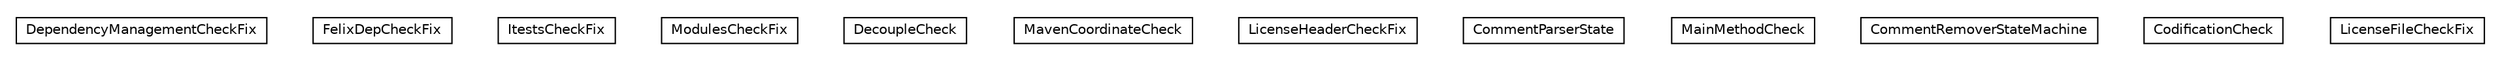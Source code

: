 #!/usr/local/bin/dot
#
# Class diagram 
# Generated by UMLGraph version R5_6-24-gf6e263 (http://www.umlgraph.org/)
#

digraph G {
	edge [fontname="Helvetica",fontsize=10,labelfontname="Helvetica",labelfontsize=10];
	node [fontname="Helvetica",fontsize=10,shape=plaintext];
	nodesep=0.25;
	ranksep=0.5;
	// org.universAAL.support.directives.checks.DependencyManagementCheckFix
	c2891 [label=<<table title="org.universAAL.support.directives.checks.DependencyManagementCheckFix" border="0" cellborder="1" cellspacing="0" cellpadding="2" port="p" href="./DependencyManagementCheckFix.html">
		<tr><td><table border="0" cellspacing="0" cellpadding="1">
<tr><td align="center" balign="center"> DependencyManagementCheckFix </td></tr>
		</table></td></tr>
		</table>>, URL="./DependencyManagementCheckFix.html", fontname="Helvetica", fontcolor="black", fontsize=10.0];
	// org.universAAL.support.directives.checks.FelixDepCheckFix
	c2892 [label=<<table title="org.universAAL.support.directives.checks.FelixDepCheckFix" border="0" cellborder="1" cellspacing="0" cellpadding="2" port="p" href="./FelixDepCheckFix.html">
		<tr><td><table border="0" cellspacing="0" cellpadding="1">
<tr><td align="center" balign="center"> FelixDepCheckFix </td></tr>
		</table></td></tr>
		</table>>, URL="./FelixDepCheckFix.html", fontname="Helvetica", fontcolor="black", fontsize=10.0];
	// org.universAAL.support.directives.checks.ItestsCheckFix
	c2893 [label=<<table title="org.universAAL.support.directives.checks.ItestsCheckFix" border="0" cellborder="1" cellspacing="0" cellpadding="2" port="p" href="./ItestsCheckFix.html">
		<tr><td><table border="0" cellspacing="0" cellpadding="1">
<tr><td align="center" balign="center"> ItestsCheckFix </td></tr>
		</table></td></tr>
		</table>>, URL="./ItestsCheckFix.html", fontname="Helvetica", fontcolor="black", fontsize=10.0];
	// org.universAAL.support.directives.checks.ModulesCheckFix
	c2894 [label=<<table title="org.universAAL.support.directives.checks.ModulesCheckFix" border="0" cellborder="1" cellspacing="0" cellpadding="2" port="p" href="./ModulesCheckFix.html">
		<tr><td><table border="0" cellspacing="0" cellpadding="1">
<tr><td align="center" balign="center"> ModulesCheckFix </td></tr>
		</table></td></tr>
		</table>>, URL="./ModulesCheckFix.html", fontname="Helvetica", fontcolor="black", fontsize=10.0];
	// org.universAAL.support.directives.checks.DecoupleCheck
	c2895 [label=<<table title="org.universAAL.support.directives.checks.DecoupleCheck" border="0" cellborder="1" cellspacing="0" cellpadding="2" port="p" href="./DecoupleCheck.html">
		<tr><td><table border="0" cellspacing="0" cellpadding="1">
<tr><td align="center" balign="center"> DecoupleCheck </td></tr>
		</table></td></tr>
		</table>>, URL="./DecoupleCheck.html", fontname="Helvetica", fontcolor="black", fontsize=10.0];
	// org.universAAL.support.directives.checks.MavenCoordinateCheck
	c2896 [label=<<table title="org.universAAL.support.directives.checks.MavenCoordinateCheck" border="0" cellborder="1" cellspacing="0" cellpadding="2" port="p" href="./MavenCoordinateCheck.html">
		<tr><td><table border="0" cellspacing="0" cellpadding="1">
<tr><td align="center" balign="center"> MavenCoordinateCheck </td></tr>
		</table></td></tr>
		</table>>, URL="./MavenCoordinateCheck.html", fontname="Helvetica", fontcolor="black", fontsize=10.0];
	// org.universAAL.support.directives.checks.LicenseHeaderCheckFix
	c2897 [label=<<table title="org.universAAL.support.directives.checks.LicenseHeaderCheckFix" border="0" cellborder="1" cellspacing="0" cellpadding="2" port="p" href="./LicenseHeaderCheckFix.html">
		<tr><td><table border="0" cellspacing="0" cellpadding="1">
<tr><td align="center" balign="center"> LicenseHeaderCheckFix </td></tr>
		</table></td></tr>
		</table>>, URL="./LicenseHeaderCheckFix.html", fontname="Helvetica", fontcolor="black", fontsize=10.0];
	// org.universAAL.support.directives.checks.LicenseHeaderCheckFix.CommentParserState
	c2898 [label=<<table title="org.universAAL.support.directives.checks.LicenseHeaderCheckFix.CommentParserState" border="0" cellborder="1" cellspacing="0" cellpadding="2" port="p" href="./LicenseHeaderCheckFix.CommentParserState.html">
		<tr><td><table border="0" cellspacing="0" cellpadding="1">
<tr><td align="center" balign="center"> CommentParserState </td></tr>
		</table></td></tr>
		</table>>, URL="./LicenseHeaderCheckFix.CommentParserState.html", fontname="Helvetica", fontcolor="black", fontsize=10.0];
	// org.universAAL.support.directives.checks.MainMethodCheck
	c2899 [label=<<table title="org.universAAL.support.directives.checks.MainMethodCheck" border="0" cellborder="1" cellspacing="0" cellpadding="2" port="p" href="./MainMethodCheck.html">
		<tr><td><table border="0" cellspacing="0" cellpadding="1">
<tr><td align="center" balign="center"> MainMethodCheck </td></tr>
		</table></td></tr>
		</table>>, URL="./MainMethodCheck.html", fontname="Helvetica", fontcolor="black", fontsize=10.0];
	// org.universAAL.support.directives.checks.MainMethodCheck.CommentRemoverStateMachine
	c2900 [label=<<table title="org.universAAL.support.directives.checks.MainMethodCheck.CommentRemoverStateMachine" border="0" cellborder="1" cellspacing="0" cellpadding="2" port="p" href="./MainMethodCheck.CommentRemoverStateMachine.html">
		<tr><td><table border="0" cellspacing="0" cellpadding="1">
<tr><td align="center" balign="center"> CommentRemoverStateMachine </td></tr>
		</table></td></tr>
		</table>>, URL="./MainMethodCheck.CommentRemoverStateMachine.html", fontname="Helvetica", fontcolor="black", fontsize=10.0];
	// org.universAAL.support.directives.checks.CodificationCheck
	c2901 [label=<<table title="org.universAAL.support.directives.checks.CodificationCheck" border="0" cellborder="1" cellspacing="0" cellpadding="2" port="p" href="./CodificationCheck.html">
		<tr><td><table border="0" cellspacing="0" cellpadding="1">
<tr><td align="center" balign="center"> CodificationCheck </td></tr>
		</table></td></tr>
		</table>>, URL="./CodificationCheck.html", fontname="Helvetica", fontcolor="black", fontsize=10.0];
	// org.universAAL.support.directives.checks.LicenseFileCheckFix
	c2902 [label=<<table title="org.universAAL.support.directives.checks.LicenseFileCheckFix" border="0" cellborder="1" cellspacing="0" cellpadding="2" port="p" href="./LicenseFileCheckFix.html">
		<tr><td><table border="0" cellspacing="0" cellpadding="1">
<tr><td align="center" balign="center"> LicenseFileCheckFix </td></tr>
		</table></td></tr>
		</table>>, URL="./LicenseFileCheckFix.html", fontname="Helvetica", fontcolor="black", fontsize=10.0];
}

